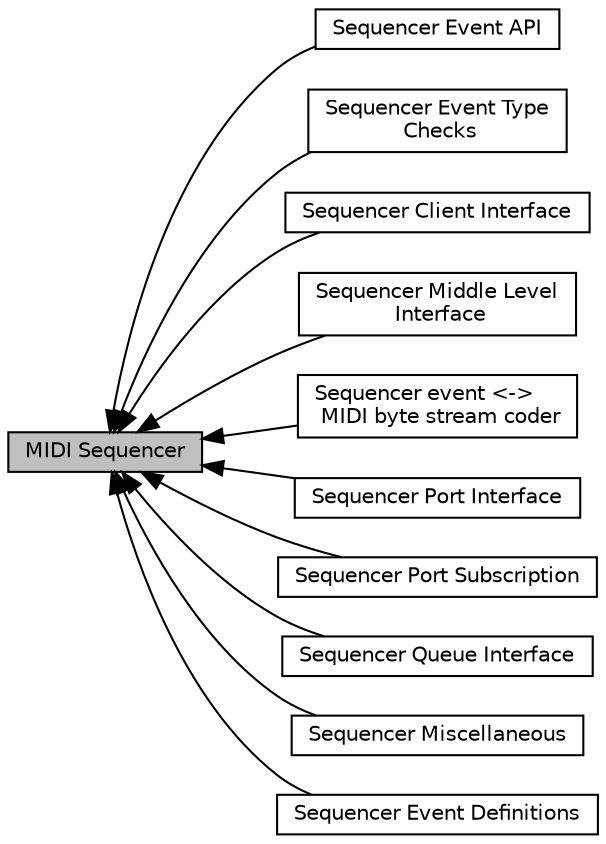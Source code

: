 digraph "MIDI Sequencer"
{
  edge [fontname="Helvetica",fontsize="10",labelfontname="Helvetica",labelfontsize="10"];
  node [fontname="Helvetica",fontsize="10",shape=record];
  rankdir=LR;
  Node5 [label="Sequencer Event API",height=0.2,width=0.4,color="black", fillcolor="white", style="filled",URL="$group___seq_event.html"];
  Node7 [label="Sequencer Event Type\l Checks",height=0.2,width=0.4,color="black", fillcolor="white", style="filled",URL="$group___seq_ev_type.html"];
  Node1 [label="Sequencer Client Interface",height=0.2,width=0.4,color="black", fillcolor="white", style="filled",URL="$group___seq_client.html"];
  Node0 [label="MIDI Sequencer",height=0.2,width=0.4,color="black", fillcolor="grey75", style="filled", fontcolor="black"];
  Node9 [label="Sequencer Middle Level\l Interface",height=0.2,width=0.4,color="black", fillcolor="white", style="filled",URL="$group___seq_middle.html"];
  Node10 [label="Sequencer event \<-\>\l MIDI byte stream coder",height=0.2,width=0.4,color="black", fillcolor="white", style="filled",URL="$group___m_i_d_i___event.html"];
  Node2 [label="Sequencer Port Interface",height=0.2,width=0.4,color="black", fillcolor="white", style="filled",URL="$group___seq_port.html"];
  Node3 [label="Sequencer Port Subscription",height=0.2,width=0.4,color="black", fillcolor="white", style="filled",URL="$group___seq_subscribe.html"];
  Node4 [label="Sequencer Queue Interface",height=0.2,width=0.4,color="black", fillcolor="white", style="filled",URL="$group___seq_queue.html"];
  Node6 [label="Sequencer Miscellaneous",height=0.2,width=0.4,color="black", fillcolor="white", style="filled",URL="$group___seq_misc.html"];
  Node8 [label="Sequencer Event Definitions",height=0.2,width=0.4,color="black", fillcolor="white", style="filled",URL="$group___seq_events.html"];
  Node0->Node1 [shape=plaintext, dir="back", style="solid"];
  Node0->Node2 [shape=plaintext, dir="back", style="solid"];
  Node0->Node3 [shape=plaintext, dir="back", style="solid"];
  Node0->Node4 [shape=plaintext, dir="back", style="solid"];
  Node0->Node5 [shape=plaintext, dir="back", style="solid"];
  Node0->Node6 [shape=plaintext, dir="back", style="solid"];
  Node0->Node7 [shape=plaintext, dir="back", style="solid"];
  Node0->Node8 [shape=plaintext, dir="back", style="solid"];
  Node0->Node9 [shape=plaintext, dir="back", style="solid"];
  Node0->Node10 [shape=plaintext, dir="back", style="solid"];
}
